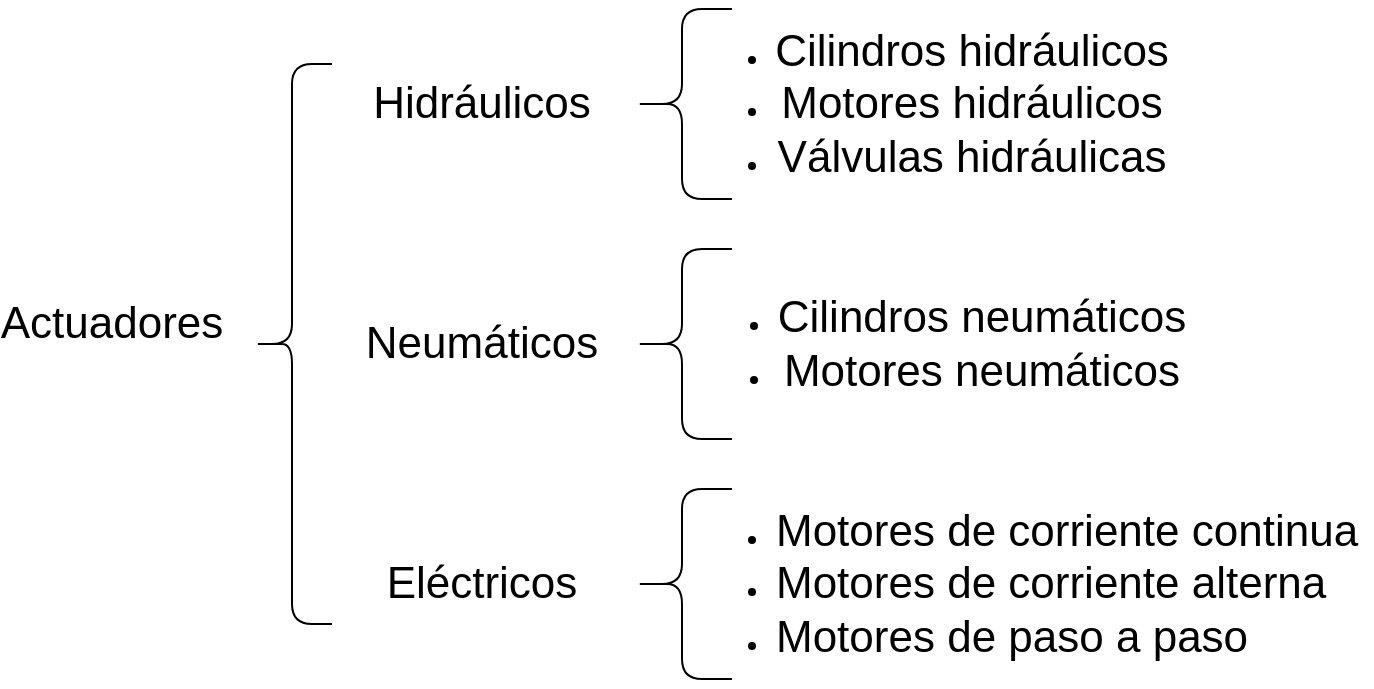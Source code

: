 <mxfile>
    <diagram id="LbaKZ-8TRzQxXX582yK0" name="Page-1">
        <mxGraphModel dx="715" dy="790" grid="1" gridSize="10" guides="1" tooltips="1" connect="1" arrows="1" fold="1" page="1" pageScale="1" pageWidth="850" pageHeight="1100" math="0" shadow="0">
            <root>
                <mxCell id="0"/>
                <mxCell id="1" parent="0"/>
                <mxCell id="2" value="&lt;font style=&quot;font-size: 22px&quot;&gt;Actuadores&lt;/font&gt;" style="text;html=1;strokeColor=none;fillColor=none;align=center;verticalAlign=middle;whiteSpace=wrap;rounded=0;" vertex="1" parent="1">
                    <mxGeometry x="160" y="350" width="40" height="20" as="geometry"/>
                </mxCell>
                <mxCell id="3" value="" style="shape=curlyBracket;whiteSpace=wrap;html=1;rounded=1;" vertex="1" parent="1">
                    <mxGeometry x="250" y="230" width="40" height="280" as="geometry"/>
                </mxCell>
                <mxCell id="9" value="&lt;font style=&quot;font-size: 22px&quot;&gt;Hidráulicos&lt;/font&gt;" style="text;html=1;strokeColor=none;fillColor=none;align=center;verticalAlign=middle;whiteSpace=wrap;rounded=0;" vertex="1" parent="1">
                    <mxGeometry x="290" y="215" width="150" height="70" as="geometry"/>
                </mxCell>
                <mxCell id="10" value="&lt;font style=&quot;font-size: 22px&quot;&gt;Neumáticos&lt;/font&gt;" style="text;html=1;strokeColor=none;fillColor=none;align=center;verticalAlign=middle;whiteSpace=wrap;rounded=0;" vertex="1" parent="1">
                    <mxGeometry x="290" y="335" width="150" height="70" as="geometry"/>
                </mxCell>
                <mxCell id="11" value="&lt;font style=&quot;font-size: 22px&quot;&gt;Eléctricos&lt;/font&gt;" style="text;html=1;strokeColor=none;fillColor=none;align=center;verticalAlign=middle;whiteSpace=wrap;rounded=0;" vertex="1" parent="1">
                    <mxGeometry x="290" y="455" width="150" height="70" as="geometry"/>
                </mxCell>
                <mxCell id="12" value="" style="shape=curlyBracket;whiteSpace=wrap;html=1;rounded=1;" vertex="1" parent="1">
                    <mxGeometry x="440" y="202.5" width="50" height="95" as="geometry"/>
                </mxCell>
                <mxCell id="16" value="" style="shape=curlyBracket;whiteSpace=wrap;html=1;rounded=1;" vertex="1" parent="1">
                    <mxGeometry x="440" y="322.5" width="50" height="95" as="geometry"/>
                </mxCell>
                <mxCell id="17" value="" style="shape=curlyBracket;whiteSpace=wrap;html=1;rounded=1;" vertex="1" parent="1">
                    <mxGeometry x="440" y="442.5" width="50" height="95" as="geometry"/>
                </mxCell>
                <mxCell id="19" value="&lt;ul&gt;&lt;li&gt;&lt;font style=&quot;font-size: 22px&quot;&gt;Cilindros hidráulicos&lt;/font&gt;&lt;/li&gt;&lt;li&gt;&lt;font style=&quot;font-size: 22px&quot;&gt;Motores hidráulicos&lt;/font&gt;&lt;/li&gt;&lt;li&gt;&lt;font style=&quot;font-size: 22px&quot;&gt;Válvulas hidráulicas&lt;/font&gt;&lt;/li&gt;&lt;/ul&gt;" style="text;html=1;strokeColor=none;fillColor=none;align=center;verticalAlign=middle;whiteSpace=wrap;rounded=0;" vertex="1" parent="1">
                    <mxGeometry x="470" y="200" width="240" height="100" as="geometry"/>
                </mxCell>
                <mxCell id="23" value="&lt;ul&gt;&lt;li&gt;&lt;font style=&quot;font-size: 22px&quot;&gt;Cilindros neumáticos&lt;/font&gt;&lt;/li&gt;&lt;li&gt;&lt;font style=&quot;font-size: 22px&quot;&gt;Motores neumáticos&lt;/font&gt;&lt;/li&gt;&lt;/ul&gt;" style="text;html=1;strokeColor=none;fillColor=none;align=center;verticalAlign=middle;whiteSpace=wrap;rounded=0;" vertex="1" parent="1">
                    <mxGeometry x="470" y="320" width="250" height="100" as="geometry"/>
                </mxCell>
                <mxCell id="24" value="&lt;ul&gt;&lt;li&gt;&lt;font style=&quot;font-size: 22px&quot;&gt;Motores de corriente continua&lt;/font&gt;&lt;/li&gt;&lt;li&gt;&lt;font style=&quot;font-size: 22px&quot;&gt;Motores de corriente alterna&lt;/font&gt;&lt;/li&gt;&lt;li&gt;&lt;font style=&quot;font-size: 22px&quot;&gt;Motores de paso a paso&lt;/font&gt;&lt;/li&gt;&lt;/ul&gt;" style="text;html=1;strokeColor=none;fillColor=none;align=left;verticalAlign=middle;whiteSpace=wrap;rounded=0;" vertex="1" parent="1">
                    <mxGeometry x="470" y="440" width="340" height="100" as="geometry"/>
                </mxCell>
            </root>
        </mxGraphModel>
    </diagram>
</mxfile>